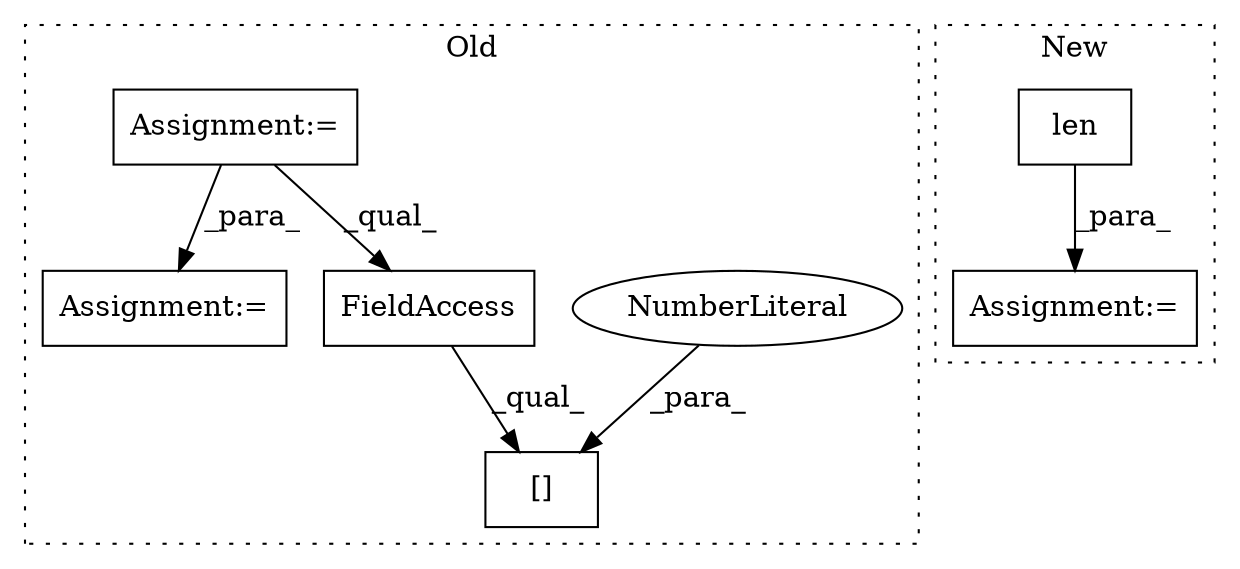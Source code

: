 digraph G {
subgraph cluster0 {
1 [label="[]" a="2" s="4727,4737" l="9,1" shape="box"];
4 [label="NumberLiteral" a="34" s="4736" l="1" shape="ellipse"];
5 [label="Assignment:=" a="7" s="4796" l="24" shape="box"];
6 [label="Assignment:=" a="7" s="4713" l="1" shape="box"];
7 [label="FieldAccess" a="22" s="4727" l="8" shape="box"];
label = "Old";
style="dotted";
}
subgraph cluster1 {
2 [label="len" a="32" s="4702,4713" l="4,1" shape="box"];
3 [label="Assignment:=" a="7" s="4701" l="1" shape="box"];
label = "New";
style="dotted";
}
2 -> 3 [label="_para_"];
4 -> 1 [label="_para_"];
5 -> 7 [label="_qual_"];
5 -> 6 [label="_para_"];
7 -> 1 [label="_qual_"];
}